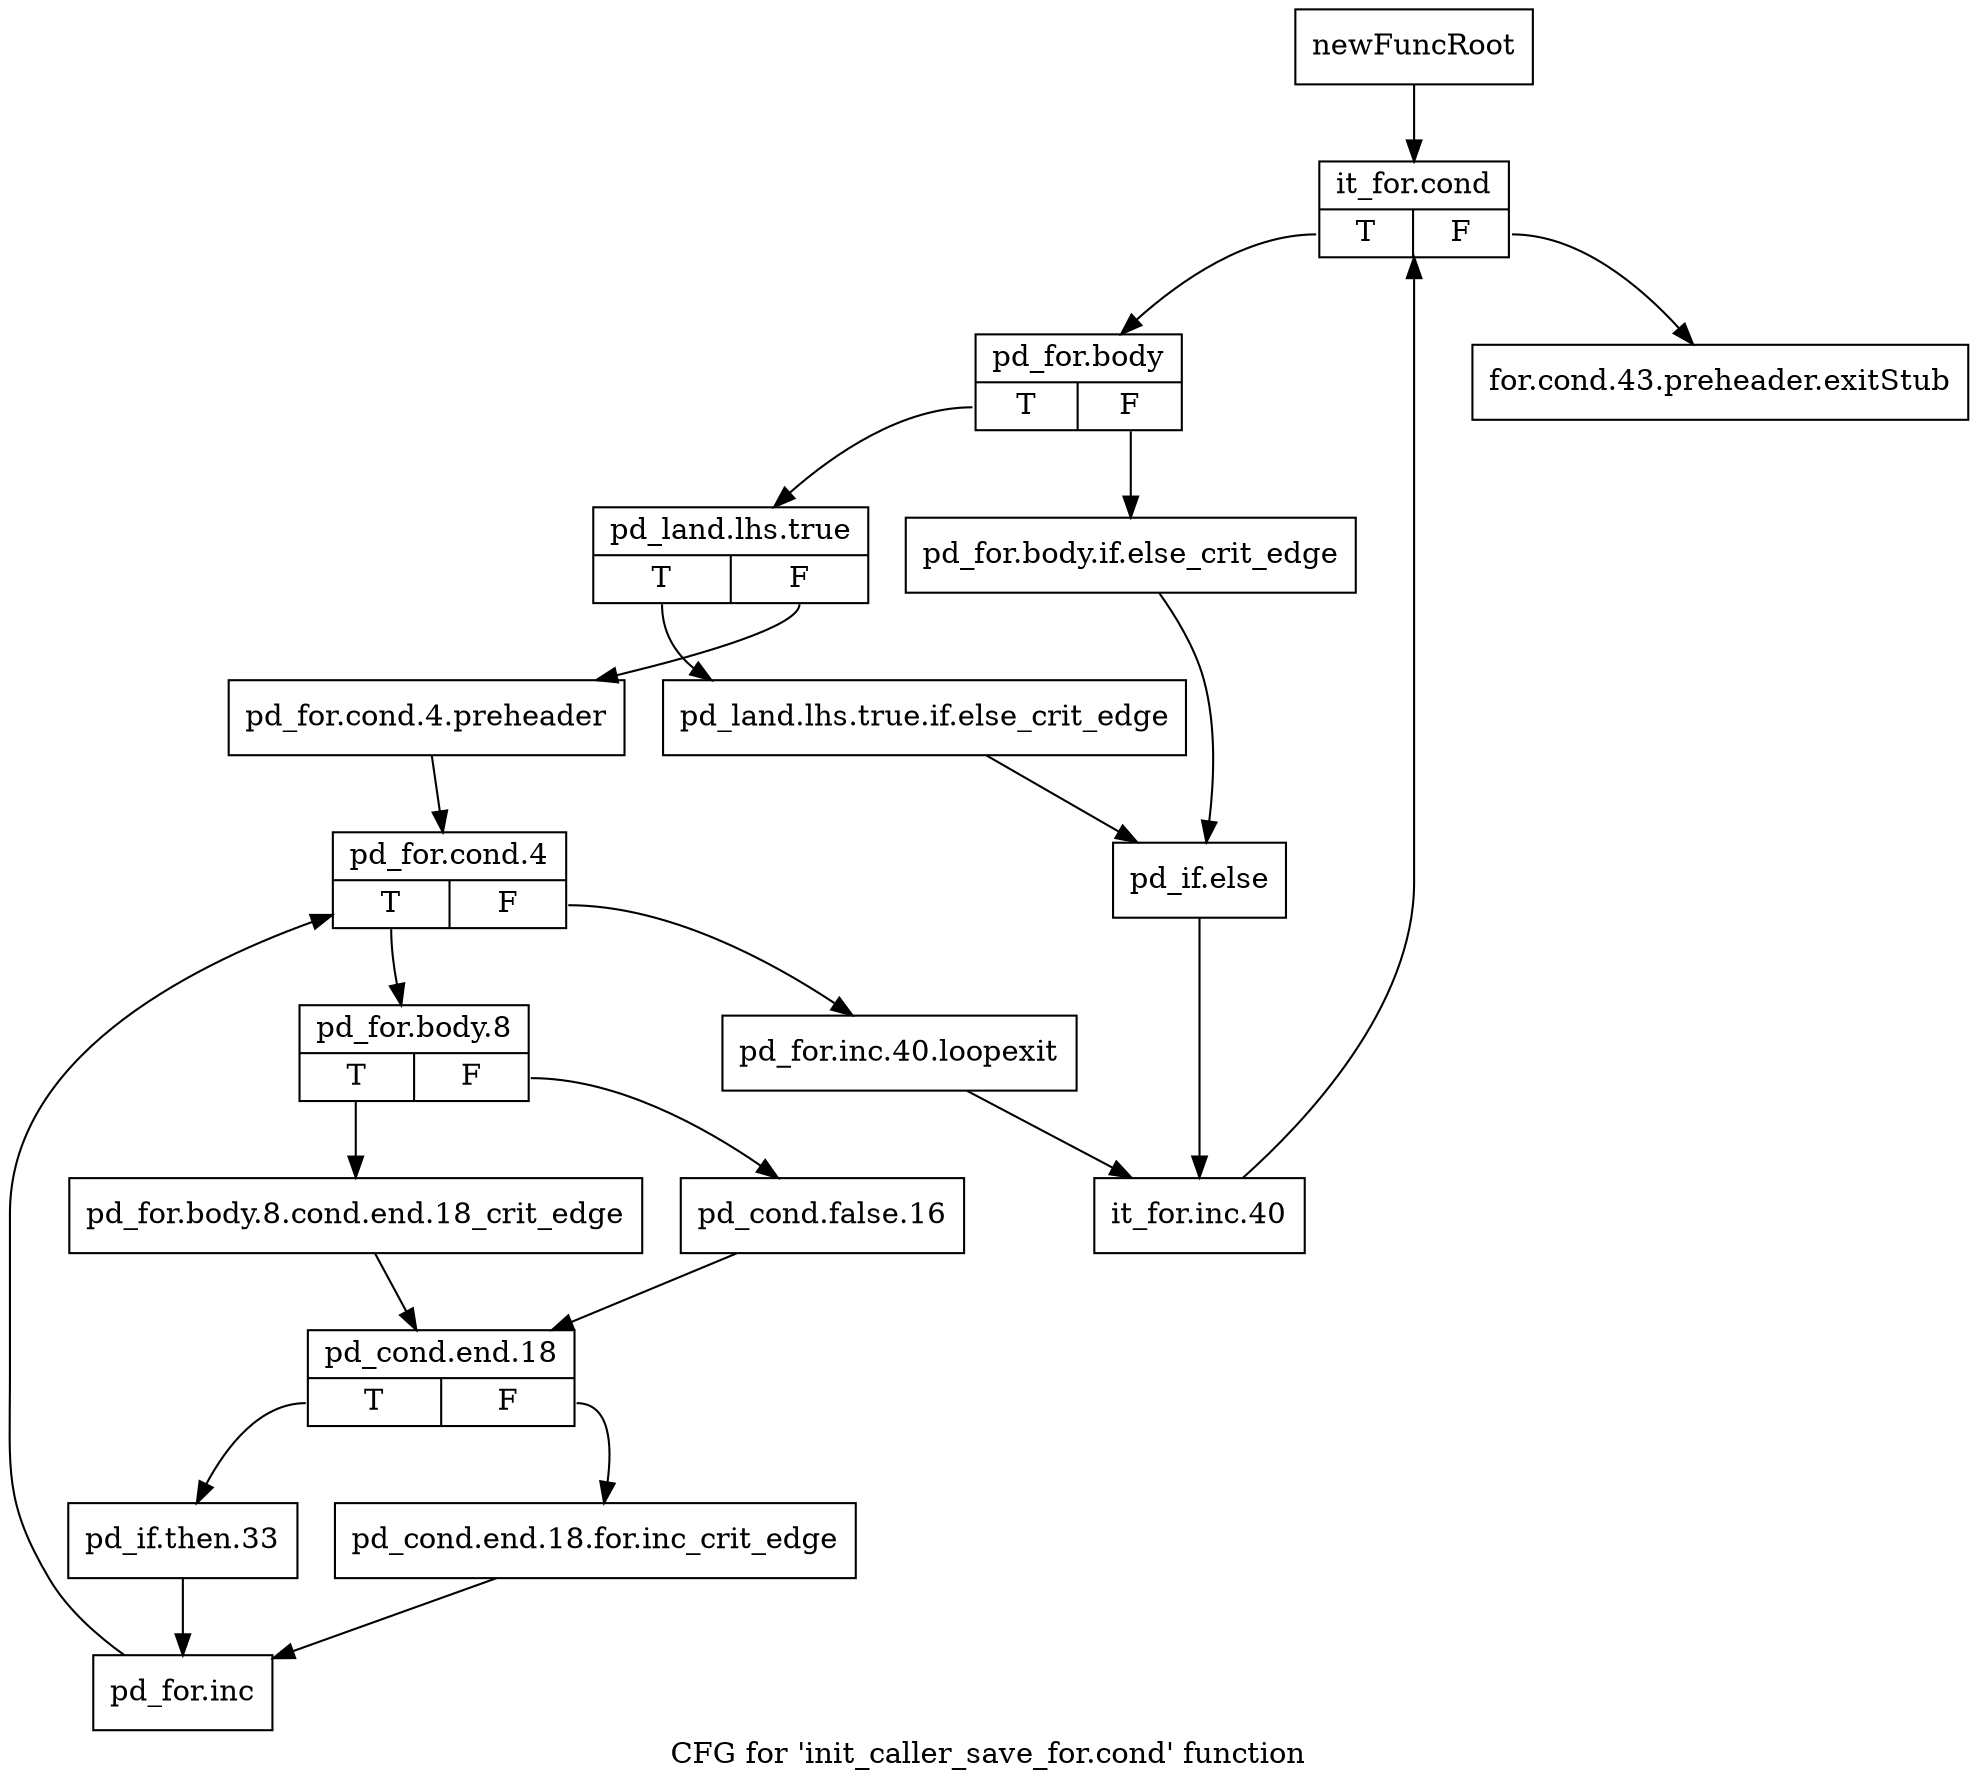 digraph "CFG for 'init_caller_save_for.cond' function" {
	label="CFG for 'init_caller_save_for.cond' function";

	Node0x7a083f0 [shape=record,label="{newFuncRoot}"];
	Node0x7a083f0 -> Node0x7a08490;
	Node0x7a08440 [shape=record,label="{for.cond.43.preheader.exitStub}"];
	Node0x7a08490 [shape=record,label="{it_for.cond|{<s0>T|<s1>F}}"];
	Node0x7a08490:s0 -> Node0x7a084e0;
	Node0x7a08490:s1 -> Node0x7a08440;
	Node0x7a084e0 [shape=record,label="{pd_for.body|{<s0>T|<s1>F}}"];
	Node0x7a084e0:s0 -> Node0x7a08580;
	Node0x7a084e0:s1 -> Node0x7a08530;
	Node0x7a08530 [shape=record,label="{pd_for.body.if.else_crit_edge}"];
	Node0x7a08530 -> Node0x7a08940;
	Node0x7a08580 [shape=record,label="{pd_land.lhs.true|{<s0>T|<s1>F}}"];
	Node0x7a08580:s0 -> Node0x7a088f0;
	Node0x7a08580:s1 -> Node0x7a085d0;
	Node0x7a085d0 [shape=record,label="{pd_for.cond.4.preheader}"];
	Node0x7a085d0 -> Node0x7a08620;
	Node0x7a08620 [shape=record,label="{pd_for.cond.4|{<s0>T|<s1>F}}"];
	Node0x7a08620:s0 -> Node0x7a086c0;
	Node0x7a08620:s1 -> Node0x7a08670;
	Node0x7a08670 [shape=record,label="{pd_for.inc.40.loopexit}"];
	Node0x7a08670 -> Node0x7a08990;
	Node0x7a086c0 [shape=record,label="{pd_for.body.8|{<s0>T|<s1>F}}"];
	Node0x7a086c0:s0 -> Node0x7a08760;
	Node0x7a086c0:s1 -> Node0x7a08710;
	Node0x7a08710 [shape=record,label="{pd_cond.false.16}"];
	Node0x7a08710 -> Node0x7a087b0;
	Node0x7a08760 [shape=record,label="{pd_for.body.8.cond.end.18_crit_edge}"];
	Node0x7a08760 -> Node0x7a087b0;
	Node0x7a087b0 [shape=record,label="{pd_cond.end.18|{<s0>T|<s1>F}}"];
	Node0x7a087b0:s0 -> Node0x7a08850;
	Node0x7a087b0:s1 -> Node0x7a08800;
	Node0x7a08800 [shape=record,label="{pd_cond.end.18.for.inc_crit_edge}"];
	Node0x7a08800 -> Node0x7a088a0;
	Node0x7a08850 [shape=record,label="{pd_if.then.33}"];
	Node0x7a08850 -> Node0x7a088a0;
	Node0x7a088a0 [shape=record,label="{pd_for.inc}"];
	Node0x7a088a0 -> Node0x7a08620;
	Node0x7a088f0 [shape=record,label="{pd_land.lhs.true.if.else_crit_edge}"];
	Node0x7a088f0 -> Node0x7a08940;
	Node0x7a08940 [shape=record,label="{pd_if.else}"];
	Node0x7a08940 -> Node0x7a08990;
	Node0x7a08990 [shape=record,label="{it_for.inc.40}"];
	Node0x7a08990 -> Node0x7a08490;
}
